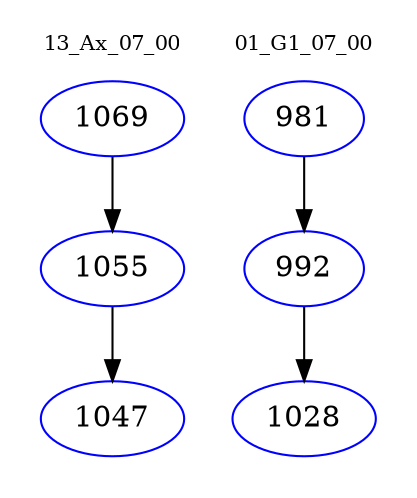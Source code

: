 digraph{
subgraph cluster_0 {
color = white
label = "13_Ax_07_00";
fontsize=10;
T0_1069 [label="1069", color="blue"]
T0_1069 -> T0_1055 [color="black"]
T0_1055 [label="1055", color="blue"]
T0_1055 -> T0_1047 [color="black"]
T0_1047 [label="1047", color="blue"]
}
subgraph cluster_1 {
color = white
label = "01_G1_07_00";
fontsize=10;
T1_981 [label="981", color="blue"]
T1_981 -> T1_992 [color="black"]
T1_992 [label="992", color="blue"]
T1_992 -> T1_1028 [color="black"]
T1_1028 [label="1028", color="blue"]
}
}
